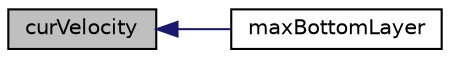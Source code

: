 digraph "curVelocity"
{
  bgcolor="transparent";
  edge [fontname="Helvetica",fontsize="10",labelfontname="Helvetica",labelfontsize="10"];
  node [fontname="Helvetica",fontsize="10",shape=record];
  rankdir="LR";
  Node379 [label="curVelocity",height=0.2,width=0.4,color="black", fillcolor="grey75", style="filled", fontcolor="black"];
  Node379 -> Node380 [dir="back",color="midnightblue",fontsize="10",style="solid",fontname="Helvetica"];
  Node380 [label="maxBottomLayer",height=0.2,width=0.4,color="black",URL="$a22589.html#a396acc1ee38631c6946e55a64fcbec0d"];
}
